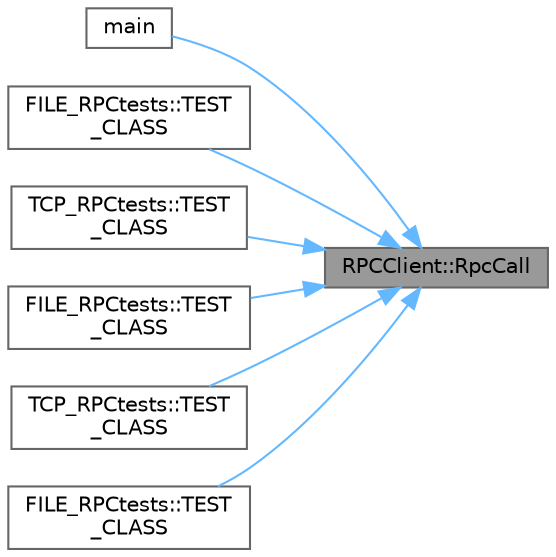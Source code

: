 digraph "RPCClient::RpcCall"
{
 // LATEX_PDF_SIZE
  bgcolor="transparent";
  edge [fontname=Helvetica,fontsize=10,labelfontname=Helvetica,labelfontsize=10];
  node [fontname=Helvetica,fontsize=10,shape=box,height=0.2,width=0.4];
  rankdir="RL";
  Node1 [id="Node000001",label="RPCClient::RpcCall",height=0.2,width=0.4,color="gray40", fillcolor="grey60", style="filled", fontcolor="black",tooltip="see RemoteProcedureCall::SerializedCall and RemoteProcedureCall::SendSerializedCall...."];
  Node1 -> Node2 [id="edge1_Node000001_Node000002",dir="back",color="steelblue1",style="solid",tooltip=" "];
  Node2 [id="Node000002",label="main",height=0.2,width=0.4,color="grey40", fillcolor="white", style="filled",URL="$_test_client_8cpp.html#a3c04138a5bfe5d72780bb7e82a18e627",tooltip=" "];
  Node1 -> Node3 [id="edge2_Node000001_Node000003",dir="back",color="steelblue1",style="solid",tooltip=" "];
  Node3 [id="Node000003",label="FILE_RPCtests::TEST\l_CLASS",height=0.2,width=0.4,color="grey40", fillcolor="white", style="filled",URL="$namespace_f_i_l_e___r_p_ctests.html#ab98793b3c931111fc269ba033a6f47a7",tooltip=" "];
  Node1 -> Node4 [id="edge3_Node000001_Node000004",dir="back",color="steelblue1",style="solid",tooltip=" "];
  Node4 [id="Node000004",label="TCP_RPCtests::TEST\l_CLASS",height=0.2,width=0.4,color="grey40", fillcolor="white", style="filled",URL="$namespace_t_c_p___r_p_ctests.html#a6d29446a916427c66e0cd6dab3da1590",tooltip=" "];
  Node1 -> Node5 [id="edge4_Node000001_Node000005",dir="back",color="steelblue1",style="solid",tooltip=" "];
  Node5 [id="Node000005",label="FILE_RPCtests::TEST\l_CLASS",height=0.2,width=0.4,color="grey40", fillcolor="white", style="filled",URL="$namespace_f_i_l_e___r_p_ctests.html#ad1bff804e38bb7ba9c9fa3b69324cb99",tooltip=" "];
  Node1 -> Node6 [id="edge5_Node000001_Node000006",dir="back",color="steelblue1",style="solid",tooltip=" "];
  Node6 [id="Node000006",label="TCP_RPCtests::TEST\l_CLASS",height=0.2,width=0.4,color="grey40", fillcolor="white", style="filled",URL="$namespace_t_c_p___r_p_ctests.html#a2a7a75d2b788af25f6f371d1a63b3db2",tooltip=" "];
  Node1 -> Node7 [id="edge6_Node000001_Node000007",dir="back",color="steelblue1",style="solid",tooltip=" "];
  Node7 [id="Node000007",label="FILE_RPCtests::TEST\l_CLASS",height=0.2,width=0.4,color="grey40", fillcolor="white", style="filled",URL="$namespace_f_i_l_e___r_p_ctests.html#a636ab43c3fef34f2597214851942d281",tooltip=" "];
}

